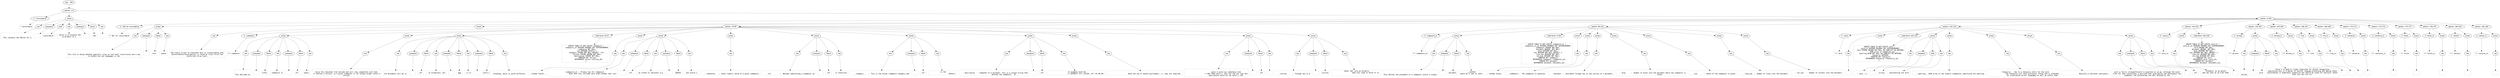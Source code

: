 digraph lpegNode {

node [fontname=Helvetica]
edge [style=dashed]

doc_0 [label="doc - 183"]


doc_0 -> { section_1}
{rank=same; section_1}

section_1 [label="section: 1-5"]


// END RANK doc_0

section_1 -> { header_2 prose_3 section_4}
{rank=same; header_2 prose_3 section_4}

header_2 [label="1 : Concordance"]

prose_3 [label="prose"]

section_4 [label="section: 6-181"]


// END RANK section_1

header_2 -> leaf_5
leaf_5  [color=Gray,shape=rectangle,fontname=Inconsolata,label="* Concordance"]
// END RANK header_2

prose_3 -> { raw_6 prespace_7 bold_8 raw_9 prespace_10 literal_11 raw_12}
{rank=same; raw_6 prespace_7 bold_8 raw_9 prespace_10 literal_11 raw_12}

raw_6 [label="raw"]

prespace_7 [label="prespace"]

bold_8 [label="bold"]

raw_9 [label="raw"]

prespace_10 [label="prespace"]

literal_11 [label="literal"]

raw_12 [label="raw"]


// END RANK prose_3

raw_6 -> leaf_13
leaf_13  [color=Gray,shape=rectangle,fontname=Inconsolata,label="

  This contains the SQLite for a"]
// END RANK raw_6

prespace_7 -> leaf_14
leaf_14  [color=Gray,shape=rectangle,fontname=Inconsolata,label=" "]
// END RANK prespace_7

bold_8 -> leaf_15
leaf_15  [color=Gray,shape=rectangle,fontname=Inconsolata,label="concordance"]
// END RANK bold_8

raw_9 -> leaf_16
leaf_16  [color=Gray,shape=rectangle,fontname=Inconsolata,label=", which is in essence the
co-product of a"]
// END RANK raw_9

prespace_10 -> leaf_17
leaf_17  [color=Gray,shape=rectangle,fontname=Inconsolata,label=" "]
// END RANK prespace_10

literal_11 -> leaf_18
leaf_18  [color=Gray,shape=rectangle,fontname=Inconsolata,label="Doc"]
// END RANK literal_11

raw_12 -> leaf_19
leaf_19  [color=Gray,shape=rectangle,fontname=Inconsolata,label=".
"]
// END RANK raw_12

section_4 -> { header_20 prose_21 prose_22 section_23 section_24 section_25 section_26 section_27 section_28 section_29 section_30 section_31 section_32 section_33 section_34 section_35 section_36}
{rank=same; header_20 prose_21 prose_22 section_23 section_24 section_25 section_26 section_27 section_28 section_29 section_30 section_31 section_32 section_33 section_34 section_35 section_36}

header_20 [label="2 : SQL for concordance"]

prose_21 [label="prose"]

prose_22 [label="prose"]

section_23 [label="section: 15-65"]

section_24 [label="section: 66-101"]

section_25 [label="section: 102-133"]

section_26 [label="section: 134-154"]

section_27 [label="section: 155-162"]

section_28 [label="section: 163-165"]

section_29 [label="section: 166-167"]

section_30 [label="section: 168-169"]

section_31 [label="section: 170-171"]

section_32 [label="section: 172-174"]

section_33 [label="section: 175-177"]

section_34 [label="section: 178-179"]

section_35 [label="section: 180-181"]

section_36 [label="section: 182-183"]


// END RANK section_4

header_20 -> leaf_37
leaf_37  [color=Gray,shape=rectangle,fontname=Inconsolata,label="** SQL for concordance"]
// END RANK header_20

prose_21 -> { raw_38 prespace_39 literal_40 raw_41}
{rank=same; raw_38 prespace_39 literal_40 raw_41}

raw_38 [label="raw"]

prespace_39 [label="prespace"]

literal_40 [label="literal"]

raw_41 [label="raw"]


// END RANK prose_21

raw_38 -> leaf_42
leaf_42  [color=Gray,shape=rectangle,fontname=Inconsolata,label="

This file is being handled specially since we lack both transclusion and a way
to handle non-Lua languages in the"]
// END RANK raw_38

prespace_39 -> leaf_43
leaf_43  [color=Gray,shape=rectangle,fontname=Inconsolata,label=" "]
// END RANK prespace_39

literal_40 -> leaf_44
leaf_44  [color=Gray,shape=rectangle,fontname=Inconsolata,label="knit"]
// END RANK literal_40

raw_41 -> leaf_45
leaf_45  [color=Gray,shape=rectangle,fontname=Inconsolata,label=" phase.
"]
// END RANK raw_41

prose_22 -> { raw_46}
{rank=same; raw_46}

raw_46 [label="raw"]


// END RANK prose_22

raw_46 -> leaf_47
leaf_47  [color=Gray,shape=rectangle,fontname=Inconsolata,label="
The luajit script to translate this to [[concordance.orb]
[@concordance/concordance]] is found at [[sql-strip.lua]
[@/etc/sql-strip.lua]].
"]
// END RANK raw_46

section_23 -> { header_48 prose_49 prose_50 prose_51 codeblock_52 prose_53 prose_54 prose_55 prose_56 prose_57 prose_58 prose_59 prose_60 prose_61}
{rank=same; header_48 prose_49 prose_50 prose_51 codeblock_52 prose_53 prose_54 prose_55 prose_56 prose_57 prose_58 prose_59 prose_60 prose_61}

header_48 [label="3 : codepoint"]

prose_49 [label="prose"]

prose_50 [label="prose"]

prose_51 [label="prose"]

codeblock_52 [label="code block 26-37"]

prose_53 [label="prose"]

prose_54 [label="prose"]

prose_55 [label="prose"]

prose_56 [label="prose"]

prose_57 [label="prose"]

prose_58 [label="prose"]

prose_59 [label="prose"]

prose_60 [label="prose"]

prose_61 [label="prose"]


// END RANK section_23

header_48 -> leaf_62
leaf_62  [color=Gray,shape=rectangle,fontname=Inconsolata,label="*** codepoint"]
// END RANK header_48

prose_49 -> { raw_63 prespace_64 literal_65 raw_66 prespace_67 literal_68 raw_69}
{rank=same; raw_63 prespace_64 literal_65 raw_66 prespace_67 literal_68 raw_69}

raw_63 [label="raw"]

prespace_64 [label="prespace"]

literal_65 [label="literal"]

raw_66 [label="raw"]

prespace_67 [label="prespace"]

literal_68 [label="literal"]

raw_69 [label="raw"]


// END RANK prose_49

raw_63 -> leaf_70
leaf_70  [color=Gray,shape=rectangle,fontname=Inconsolata,label="

This decribes an"]
// END RANK raw_63

prespace_64 -> leaf_71
leaf_71  [color=Gray,shape=rectangle,fontname=Inconsolata,label=" "]
// END RANK prespace_64

literal_65 -> leaf_72
leaf_72  [color=Gray,shape=rectangle,fontname=Inconsolata,label="ortho"]
// END RANK literal_65

raw_66 -> leaf_73
leaf_73  [color=Gray,shape=rectangle,fontname=Inconsolata,label=" codepoint in"]
// END RANK raw_66

prespace_67 -> leaf_74
leaf_74  [color=Gray,shape=rectangle,fontname=Inconsolata,label=" "]
// END RANK prespace_67

literal_68 -> leaf_75
leaf_75  [color=Gray,shape=rectangle,fontname=Inconsolata,label="utf"]
// END RANK literal_68

raw_69 -> leaf_76
leaf_76  [color=Gray,shape=rectangle,fontname=Inconsolata,label=" space.
"]
// END RANK raw_69

prose_50 -> { raw_77}
{rank=same; raw_77}

raw_77 [label="raw"]


// END RANK prose_50

raw_77 -> leaf_78
leaf_78  [color=Gray,shape=rectangle,fontname=Inconsolata,label="
Since this descends from Unicode and will stay compatible with that,
it defines a version, so a given codepoint is not unique except within a
version.
"]
// END RANK raw_77

prose_51 -> { raw_79 prespace_80 literal_81 raw_82 prespace_83 literal_84 raw_85 prespace_86 literal_87 raw_88}
{rank=same; raw_79 prespace_80 literal_81 raw_82 prespace_83 literal_84 raw_85 prespace_86 literal_87 raw_88}

raw_79 [label="raw"]

prespace_80 [label="prespace"]

literal_81 [label="literal"]

raw_82 [label="raw"]

prespace_83 [label="prespace"]

literal_84 [label="literal"]

raw_85 [label="raw"]

prespace_86 [label="prespace"]

literal_87 [label="literal"]

raw_88 [label="raw"]


// END RANK prose_51

raw_79 -> leaf_89
leaf_89  [color=Gray,shape=rectangle,fontname=Inconsolata,label="
Orb documents will be in"]
// END RANK raw_79

prespace_80 -> leaf_90
leaf_90  [color=Gray,shape=rectangle,fontname=Inconsolata,label=" "]
// END RANK prespace_80

literal_81 -> leaf_91
leaf_91  [color=Gray,shape=rectangle,fontname=Inconsolata,label="utf"]
// END RANK literal_81

raw_82 -> leaf_92
leaf_92  [color=Gray,shape=rectangle,fontname=Inconsolata,label=", no exceptions, but"]
// END RANK raw_82

prespace_83 -> leaf_93
leaf_93  [color=Gray,shape=rectangle,fontname=Inconsolata,label=" "]
// END RANK prespace_83

literal_84 -> leaf_94
leaf_94  [color=Gray,shape=rectangle,fontname=Inconsolata,label="ggg"]
// END RANK literal_84

raw_85 -> leaf_95
leaf_95  [color=Gray,shape=rectangle,fontname=Inconsolata,label=" is in"]
// END RANK raw_85

prespace_86 -> leaf_96
leaf_96  [color=Gray,shape=rectangle,fontname=Inconsolata,label=" "]
// END RANK prespace_86

literal_87 -> leaf_97
leaf_97  [color=Gray,shape=rectangle,fontname=Inconsolata,label="Latin-1"]
// END RANK literal_87

raw_88 -> leaf_98
leaf_98  [color=Gray,shape=rectangle,fontname=Inconsolata,label="
encoding, which is quite different.
"]
// END RANK raw_88

codeblock_52 -> leaf_99
leaf_99  [color=Gray,shape=rectangle,fontname=Inconsolata,label="CREATE TABLE IF NOT EXISTS codepoint (
   codepoint_id INTEGER PRIMARY KEY AUTOINCREMENT,
   codevalue NOT NULL,
   utf INTEGER default 1,
   category STRING NOT NULL DEFAULT 'utf',
   version STRING UNIQUE NOT NULL,
   destription STRING NOT NULL,
   FOREIGN KEY version
      REFERENCES versin (version_ID)
);"]
// END RANK codeblock_52

prose_53 -> { raw_100}
{rank=same; raw_100}

raw_100 [label="raw"]


// END RANK prose_53

raw_100 -> leaf_101
leaf_101  [color=Gray,shape=rectangle,fontname=Inconsolata,label="
- Schema fields :
"]
// END RANK raw_100

prose_54 -> { raw_102 prespace_103 literal_104 raw_105 prespace_106 literal_107 raw_108}
{rank=same; raw_102 prespace_103 literal_104 raw_105 prespace_106 literal_107 raw_108}

raw_102 [label="raw"]

prespace_103 [label="prespace"]

literal_104 [label="literal"]

raw_105 [label="raw"]

prespace_106 [label="prespace"]

literal_107 [label="literal"]

raw_108 [label="raw"]


// END RANK prose_54

raw_102 -> leaf_109
leaf_109  [color=Gray,shape=rectangle,fontname=Inconsolata,label="
   - codepoint_id :  Primary key for codepoint.
                     Note that this includes more code schemes than just
                    "]
// END RANK raw_102

prespace_103 -> leaf_110
leaf_110  [color=Gray,shape=rectangle,fontname=Inconsolata,label=" "]
// END RANK prespace_103

literal_104 -> leaf_111
leaf_111  [color=Gray,shape=rectangle,fontname=Inconsolata,label="utf"]
// END RANK literal_104

raw_105 -> leaf_112
leaf_112  [color=Gray,shape=rectangle,fontname=Inconsolata,label=", we intend to represent e.g."]
// END RANK raw_105

prespace_106 -> leaf_113
leaf_113  [color=Gray,shape=rectangle,fontname=Inconsolata,label=" "]
// END RANK prespace_106

literal_107 -> leaf_114
leaf_114  [color=Gray,shape=rectangle,fontname=Inconsolata,label="EBCDIC"]
// END RANK literal_107

raw_108 -> leaf_115
leaf_115  [color=Gray,shape=rectangle,fontname=Inconsolata,label=" and =Latin-1.
"]
// END RANK raw_108

prose_55 -> { raw_116}
{rank=same; raw_116}

raw_116 [label="raw"]


// END RANK prose_55

raw_116 -> leaf_117
leaf_117  [color=Gray,shape=rectangle,fontname=Inconsolata,label="
   - codevalue    :  Exact numeric value of a given codepoint.
"]
// END RANK raw_116

prose_56 -> { raw_118 prespace_119 literal_120 raw_121}
{rank=same; raw_118 prespace_119 literal_120 raw_121}

raw_118 [label="raw"]

prespace_119 [label="prespace"]

literal_120 [label="literal"]

raw_121 [label="raw"]


// END RANK prose_56

raw_118 -> leaf_122
leaf_122  [color=Gray,shape=rectangle,fontname=Inconsolata,label="
   - utf          :  Boolean identifying a codepoint as"]
// END RANK raw_118

prespace_119 -> leaf_123
leaf_123  [color=Gray,shape=rectangle,fontname=Inconsolata,label=" "]
// END RANK prespace_119

literal_120 -> leaf_124
leaf_124  [color=Gray,shape=rectangle,fontname=Inconsolata,label="utf"]
// END RANK literal_120

raw_121 -> leaf_125
leaf_125  [color=Gray,shape=rectangle,fontname=Inconsolata,label=" or otherwise.
"]
// END RANK raw_121

prose_57 -> { raw_126 prespace_127 literal_128 raw_129}
{rank=same; raw_126 prespace_127 literal_128 raw_129}

raw_126 [label="raw"]

prespace_127 [label="prespace"]

literal_128 [label="literal"]

raw_129 [label="raw"]


// END RANK prose_57

raw_126 -> leaf_130
leaf_130  [color=Gray,shape=rectangle,fontname=Inconsolata,label="
   - category     :  This is the actual codepoint category and"]
// END RANK raw_126

prespace_127 -> leaf_131
leaf_131  [color=Gray,shape=rectangle,fontname=Inconsolata,label=" "]
// END RANK prespace_127

literal_128 -> leaf_132
leaf_132  [color=Gray,shape=rectangle,fontname=Inconsolata,label="utf"]
// END RANK literal_128

raw_129 -> leaf_133
leaf_133  [color=Gray,shape=rectangle,fontname=Inconsolata,label=" is the
                     default.
"]
// END RANK raw_129

prose_58 -> { raw_134 prespace_135 literal_136 raw_137}
{rank=same; raw_134 prespace_135 literal_136 raw_137}

raw_134 [label="raw"]

prespace_135 [label="prespace"]

literal_136 [label="literal"]

raw_137 [label="raw"]


// END RANK prose_58

raw_134 -> leaf_138
leaf_138  [color=Gray,shape=rectangle,fontname=Inconsolata,label="
   - description  :  Somewhat of a misnomer, this is a unique string that
                     defines the codepoint.  In"]
// END RANK raw_134

prespace_135 -> leaf_139
leaf_139  [color=Gray,shape=rectangle,fontname=Inconsolata,label=" "]
// END RANK prespace_135

literal_136 -> leaf_140
leaf_140  [color=Gray,shape=rectangle,fontname=Inconsolata,label="utf"]
// END RANK literal_136

raw_137 -> leaf_141
leaf_141  [color=Gray,shape=rectangle,fontname=Inconsolata,label=" an example would be
                     «∞ INFINITY utf: U+221E, utf: E2 88 9E».
"]
// END RANK raw_137

prose_59 -> { raw_142}
{rank=same; raw_142}

raw_142 [label="raw"]


// END RANK prose_59

raw_142 -> leaf_143
leaf_143  [color=Gray,shape=rectangle,fontname=Inconsolata,label="
                     Note the use of double guillemets: «», they are required.
"]
// END RANK raw_142

prose_60 -> { raw_144 prespace_145 literal_146 raw_147}
{rank=same; raw_144 prespace_145 literal_146 raw_147}

raw_144 [label="raw"]

prespace_145 [label="prespace"]

literal_146 [label="literal"]

raw_147 [label="raw"]


// END RANK prose_60

raw_144 -> leaf_148
leaf_148  [color=Gray,shape=rectangle,fontname=Inconsolata,label="
                     Latin-1 would say something like
                     «¬ NOT SIGN Latin-1: etc» but the not sign and
                     description would all be Latin-1, not"]
// END RANK raw_144

prespace_145 -> leaf_149
leaf_149  [color=Gray,shape=rectangle,fontname=Inconsolata,label=" "]
// END RANK prespace_145

literal_146 -> leaf_150
leaf_150  [color=Gray,shape=rectangle,fontname=Inconsolata,label="utf"]
// END RANK literal_146

raw_147 -> leaf_151
leaf_151  [color=Gray,shape=rectangle,fontname=Inconsolata,label=".
"]
// END RANK raw_147

prose_61 -> { raw_152 prespace_153 literal_154 raw_155}
{rank=same; raw_152 prespace_153 literal_154 raw_155}

raw_152 [label="raw"]

prespace_153 [label="prespace"]

literal_154 [label="literal"]

raw_155 [label="raw"]


// END RANK prose_61

raw_152 -> leaf_156
leaf_156  [color=Gray,shape=rectangle,fontname=Inconsolata,label="
   - version      :  Foreign key to a"]
// END RANK raw_152

prespace_153 -> leaf_157
leaf_157  [color=Gray,shape=rectangle,fontname=Inconsolata,label=" "]
// END RANK prespace_153

literal_154 -> leaf_158
leaf_158  [color=Gray,shape=rectangle,fontname=Inconsolata,label="version"]
// END RANK literal_154

raw_155 -> leaf_159
leaf_159  [color=Gray,shape=rectangle,fontname=Inconsolata,label=" table. Not sure we actually
                     need this come to think of it.

"]
// END RANK raw_155

section_24 -> { header_160 prose_161 codeblock_162 prose_163 prose_164 prose_165 prose_166 prose_167 prose_168 prose_169}
{rank=same; header_160 prose_161 codeblock_162 prose_163 prose_164 prose_165 prose_166 prose_167 prose_168 prose_169}

header_160 [label="3 : codepoint_in"]

prose_161 [label="prose"]

codeblock_162 [label="code block 71-84"]

prose_163 [label="prose"]

prose_164 [label="prose"]

prose_165 [label="prose"]

prose_166 [label="prose"]

prose_167 [label="prose"]

prose_168 [label="prose"]

prose_169 [label="prose"]


// END RANK section_24

header_160 -> leaf_170
leaf_170  [color=Gray,shape=rectangle,fontname=Inconsolata,label="*** codepoint_in"]
// END RANK header_160

prose_161 -> { raw_171 prespace_172 literal_173 raw_174}
{rank=same; raw_171 prespace_172 literal_173 raw_174}

raw_171 [label="raw"]

prespace_172 [label="prespace"]

literal_173 [label="literal"]

raw_174 [label="raw"]


// END RANK prose_161

raw_171 -> leaf_175
leaf_175  [color=Gray,shape=rectangle,fontname=Inconsolata,label="

This defines the placement of a codepoint within a single"]
// END RANK raw_171

prespace_172 -> leaf_176
leaf_176  [color=Gray,shape=rectangle,fontname=Inconsolata,label=" "]
// END RANK prespace_172

literal_173 -> leaf_177
leaf_177  [color=Gray,shape=rectangle,fontname=Inconsolata,label="document"]
// END RANK literal_173

raw_174 -> leaf_178
leaf_178  [color=Gray,shape=rectangle,fontname=Inconsolata,label=", another
table we'll get to later.
"]
// END RANK raw_174

codeblock_162 -> leaf_179
leaf_179  [color=Gray,shape=rectangle,fontname=Inconsolata,label="CREATE TABLE IF NOT EXISTS codepoint_in (
   codepoint_in_id INTEGER PRIMARY KEY AUTOINCREMENT,
   codepoint UNIQUE NOT NULL,
   document UNIQUE, NOT NULL,
   disp INTEGER NOT NULL,
   wid INTEGER NOT NULL DEFAULT 1,
   line_num INTEGER NOT NULL,
   col_num INTEGER NOT NULL,
   FOREIGN KEY codepoint
      REFERENCES codepoint (codepoint_id),
   FOREGN KEY document
      REFERENCES document (document_id),"]
// END RANK codeblock_162

prose_163 -> { raw_180}
{rank=same; raw_180}

raw_180 [label="raw"]


// END RANK prose_163

raw_180 -> leaf_181
leaf_181  [color=Gray,shape=rectangle,fontname=Inconsolata,label="
- Schema fields
"]
// END RANK raw_180

prose_164 -> { raw_182}
{rank=same; raw_182}

raw_182 [label="raw"]


// END RANK prose_164

raw_182 -> leaf_183
leaf_183  [color=Gray,shape=rectangle,fontname=Inconsolata,label="
   - codepoint :  The codepoint in question
"]
// END RANK raw_182

prose_165 -> { raw_184}
{rank=same; raw_184}

raw_184 [label="raw"]


// END RANK prose_165

raw_184 -> leaf_185
leaf_185  [color=Gray,shape=rectangle,fontname=Inconsolata,label="
   - document  :  Doccument foreign key to one version of a document.
"]
// END RANK raw_184

prose_166 -> { raw_186}
{rank=same; raw_186}

raw_186 [label="raw"]


// END RANK prose_166

raw_186 -> leaf_187
leaf_187  [color=Gray,shape=rectangle,fontname=Inconsolata,label="
   - disp      :  Number of bytes into the document where the codepoint is
                  found.
"]
// END RANK raw_186

prose_167 -> { raw_188}
{rank=same; raw_188}

raw_188 [label="raw"]


// END RANK prose_167

raw_188 -> leaf_189
leaf_189  [color=Gray,shape=rectangle,fontname=Inconsolata,label="
   - wid       :  Width of the codepoint in bytes.
"]
// END RANK raw_188

prose_168 -> { raw_190}
{rank=same; raw_190}

raw_190 [label="raw"]


// END RANK prose_168

raw_190 -> leaf_191
leaf_191  [color=Gray,shape=rectangle,fontname=Inconsolata,label="
   - line_num  :  Number of lines into the document.
"]
// END RANK raw_190

prose_169 -> { raw_192}
{rank=same; raw_192}

raw_192 [label="raw"]


// END RANK prose_169

raw_192 -> leaf_193
leaf_193  [color=Gray,shape=rectangle,fontname=Inconsolata,label="
   - col_num   :  Number of columns into the document.

"]
// END RANK raw_192

section_25 -> { header_194 prose_195 codeblock_196 prose_197 prose_198 prose_199 prose_200 prose_201}
{rank=same; header_194 prose_195 codeblock_196 prose_197 prose_198 prose_199 prose_200 prose_201}

header_194 [label="3 : word"]

prose_195 [label="prose"]

codeblock_196 [label="code block 104-114"]

prose_197 [label="prose"]

prose_198 [label="prose"]

prose_199 [label="prose"]

prose_200 [label="prose"]

prose_201 [label="prose"]


// END RANK section_25

header_194 -> leaf_202
leaf_202  [color=Gray,shape=rectangle,fontname=Inconsolata,label="*** word"]
// END RANK header_194

prose_195 -> { raw_203}
{rank=same; raw_203}

raw_203 [label="raw"]


// END RANK prose_195

raw_203 -> leaf_204
leaf_204  [color=Gray,shape=rectangle,fontname=Inconsolata,label="
"]
// END RANK raw_203

codeblock_196 -> leaf_205
leaf_205  [color=Gray,shape=rectangle,fontname=Inconsolata,label="CREATE TABLE IF NOT EXISTS word (
   word_id INTEGER PRIMARY KEY AUTOINCREMENT,
   word STRING UNIQUE NOT NULL ON CONFLICT DO NOTHING,
   -- JSON array of codepoint_ids
   spelling BLOB NOT NULL ON CONFLICT DO NOTHING,
   thesaurus INTEGER,
   FOREIGN KEY thesaurus
      REFERENCES thesaurus (thesaurus_id)
);"]
// END RANK codeblock_196

prose_197 -> { raw_206 prespace_207 bold_208 raw_209}
{rank=same; raw_206 prespace_207 bold_208 raw_209}

raw_206 [label="raw"]

prespace_207 [label="prespace"]

bold_208 [label="bold"]

raw_209 [label="raw"]


// END RANK prose_197

raw_206 -> leaf_210
leaf_210  [color=Gray,shape=rectangle,fontname=Inconsolata,label="
   - word : A"]
// END RANK raw_206

prespace_207 -> leaf_211
leaf_211  [color=Gray,shape=rectangle,fontname=Inconsolata,label=" "]
// END RANK prespace_207

bold_208 -> leaf_212
leaf_212  [color=Gray,shape=rectangle,fontname=Inconsolata,label="string"]
// END RANK bold_208

raw_209 -> leaf_213
leaf_213  [color=Gray,shape=rectangle,fontname=Inconsolata,label=" representing the word.
"]
// END RANK raw_209

prose_198 -> { raw_214}
{rank=same; raw_214}

raw_214 [label="raw"]


// END RANK prose_198

raw_214 -> leaf_215
leaf_215  [color=Gray,shape=rectangle,fontname=Inconsolata,label="
   - spelling : JSON array of the numeric codepoints specifying the spelling.
"]
// END RANK raw_214

prose_199 -> { raw_216}
{rank=same; raw_216}

raw_216 [label="raw"]


// END RANK prose_199

raw_216 -> leaf_217
leaf_217  [color=Gray,shape=rectangle,fontname=Inconsolata,label="
   - thesaurus :  Key to a thesaurus entry for the word.
                  The thesaurus will have dictionary fields and is intended
                  for translation across languages as well as within them
"]
// END RANK raw_216

prose_200 -> { raw_218}
{rank=same; raw_218}

raw_218 [label="raw"]


// END RANK prose_200

raw_218 -> leaf_219
leaf_219  [color=Gray,shape=rectangle,fontname=Inconsolata,label="
                  Basically a personal wiktionary.
"]
// END RANK raw_218

prose_201 -> { raw_220 prespace_221 literal_222 raw_223}
{rank=same; raw_220 prespace_221 literal_222 raw_223}

raw_220 [label="raw"]

prespace_221 [label="prespace"]

literal_222 [label="literal"]

raw_223 [label="raw"]


// END RANK prose_201

raw_220 -> leaf_224
leaf_224  [color=Gray,shape=rectangle,fontname=Inconsolata,label="
word is fairly straightforward to populate as we go, although the exact
rules for what constitutes a word and what punctuation and whitespace vary
somewhat, the differences are well defined by the"]
// END RANK raw_220

prespace_221 -> leaf_225
leaf_225  [color=Gray,shape=rectangle,fontname=Inconsolata,label=" "]
// END RANK prespace_221

literal_222 -> leaf_226
leaf_226  [color=Gray,shape=rectangle,fontname=Inconsolata,label="utf"]
// END RANK literal_222

raw_223 -> leaf_227
leaf_227  [color=Gray,shape=rectangle,fontname=Inconsolata,label=" standard, wo we merely
 aad new ones as we find them.

"]
// END RANK raw_223

section_26 -> { header_228 prose_229 codeblock_230}
{rank=same; header_228 prose_229 codeblock_230}

header_228 [label="3 : word_in"]

prose_229 [label="prose"]

codeblock_230 [label="code block 136-149"]


// END RANK section_26

header_228 -> leaf_231
leaf_231  [color=Gray,shape=rectangle,fontname=Inconsolata,label="*** word_in"]
// END RANK header_228

prose_229 -> { raw_232}
{rank=same; raw_232}

raw_232 [label="raw"]


// END RANK prose_229

raw_232 -> leaf_233
leaf_233  [color=Gray,shape=rectangle,fontname=Inconsolata,label="
"]
// END RANK raw_232

codeblock_230 -> leaf_234
leaf_234  [color=Gray,shape=rectangle,fontname=Inconsolata,label="CREATE TABLE IF NOT EXISTS word_in (
   word_in_id INTEGER PRIMARY KEY AUTOINCREMENT,
   word UNIQUE NOT NULL,
   document UNIQUE, NOT NULL,
   disp INTEGER NOT NULL,
   wid INTEGER NOT NULL DEFAULT 1,
   line_num INTEGER NOT NULL,
   col_num INTEGER NOT NULL,
   FOREIGN KEY word
      REFERENCES word (word_id),
   FOREGN KEY document
      REFERENCES document (document_id),"]
// END RANK codeblock_230

section_27 -> { header_235 prose_236}
{rank=same; header_235 prose_236}

header_235 [label="3 : phrase"]

prose_236 [label="prose"]


// END RANK section_27

header_235 -> leaf_237
leaf_237  [color=Gray,shape=rectangle,fontname=Inconsolata,label="*** phrase"]
// END RANK header_235

prose_236 -> { raw_238 prespace_239 literal_240 raw_241}
{rank=same; raw_238 prespace_239 literal_240 raw_241}

raw_238 [label="raw"]

prespace_239 [label="prespace"]

literal_240 [label="literal"]

raw_241 [label="raw"]


// END RANK prose_236

raw_238 -> leaf_242
leaf_242  [color=Gray,shape=rectangle,fontname=Inconsolata,label="

Unlike"]
// END RANK raw_238

prespace_239 -> leaf_243
leaf_243  [color=Gray,shape=rectangle,fontname=Inconsolata,label=" "]
// END RANK prespace_239

literal_240 -> leaf_244
leaf_244  [color=Gray,shape=rectangle,fontname=Inconsolata,label="word"]
// END RANK literal_240

raw_241 -> leaf_245
leaf_245  [color=Gray,shape=rectangle,fontname=Inconsolata,label=" there's no good or linear algorithm for phrase recognition,
populating this is a matter of natural languag processing and making these
concordances is moderately expensive and should be saved for editions rather
than just any orb run.

"]
// END RANK raw_241

section_28 -> { header_246 prose_247}
{rank=same; header_246 prose_247}

header_246 [label="3 : phrase_in"]

prose_247 [label="prose"]


// END RANK section_28

header_246 -> leaf_248
leaf_248  [color=Gray,shape=rectangle,fontname=Inconsolata,label="*** phrase_in"]
// END RANK header_246

prose_247 -> { raw_249}
{rank=same; raw_249}

raw_249 [label="raw"]


// END RANK prose_247

raw_249 -> leaf_250
leaf_250  [color=Gray,shape=rectangle,fontname=Inconsolata,label="

"]
// END RANK raw_249

section_29 -> { header_251 prose_252}
{rank=same; header_251 prose_252}

header_251 [label="3 : line"]

prose_252 [label="prose"]


// END RANK section_29

header_251 -> leaf_253
leaf_253  [color=Gray,shape=rectangle,fontname=Inconsolata,label="*** line"]
// END RANK header_251

prose_252 -> { raw_254}
{rank=same; raw_254}

raw_254 [label="raw"]


// END RANK prose_252

raw_254 -> leaf_255
leaf_255  [color=Gray,shape=rectangle,fontname=Inconsolata,label="
"]
// END RANK raw_254

section_30 -> { header_256 prose_257}
{rank=same; header_256 prose_257}

header_256 [label="3 : line_in"]

prose_257 [label="prose"]


// END RANK section_30

header_256 -> leaf_258
leaf_258  [color=Gray,shape=rectangle,fontname=Inconsolata,label="*** line_in"]
// END RANK header_256

prose_257 -> { raw_259}
{rank=same; raw_259}

raw_259 [label="raw"]


// END RANK prose_257

raw_259 -> leaf_260
leaf_260  [color=Gray,shape=rectangle,fontname=Inconsolata,label="
"]
// END RANK raw_259

section_31 -> { header_261 prose_262}
{rank=same; header_261 prose_262}

header_261 [label="3 : sentence"]

prose_262 [label="prose"]


// END RANK section_31

header_261 -> leaf_263
leaf_263  [color=Gray,shape=rectangle,fontname=Inconsolata,label="*** sentence"]
// END RANK header_261

prose_262 -> { raw_264}
{rank=same; raw_264}

raw_264 [label="raw"]


// END RANK prose_262

raw_264 -> leaf_265
leaf_265  [color=Gray,shape=rectangle,fontname=Inconsolata,label="
"]
// END RANK raw_264

section_32 -> { header_266 prose_267}
{rank=same; header_266 prose_267}

header_266 [label="3 : sentence_in"]

prose_267 [label="prose"]


// END RANK section_32

header_266 -> leaf_268
leaf_268  [color=Gray,shape=rectangle,fontname=Inconsolata,label="*** sentence_in"]
// END RANK header_266

prose_267 -> { raw_269}
{rank=same; raw_269}

raw_269 [label="raw"]


// END RANK prose_267

raw_269 -> leaf_270
leaf_270  [color=Gray,shape=rectangle,fontname=Inconsolata,label="

"]
// END RANK raw_269

section_33 -> { header_271 prose_272}
{rank=same; header_271 prose_272}

header_271 [label="3 : block"]

prose_272 [label="prose"]


// END RANK section_33

header_271 -> leaf_273
leaf_273  [color=Gray,shape=rectangle,fontname=Inconsolata,label="*** block"]
// END RANK header_271

prose_272 -> { raw_274}
{rank=same; raw_274}

raw_274 [label="raw"]


// END RANK prose_272

raw_274 -> leaf_275
leaf_275  [color=Gray,shape=rectangle,fontname=Inconsolata,label="

"]
// END RANK raw_274

section_34 -> { header_276 prose_277}
{rank=same; header_276 prose_277}

header_276 [label="3 : block_in"]

prose_277 [label="prose"]


// END RANK section_34

header_276 -> leaf_278
leaf_278  [color=Gray,shape=rectangle,fontname=Inconsolata,label="*** block_in"]
// END RANK header_276

prose_277 -> { raw_279}
{rank=same; raw_279}

raw_279 [label="raw"]


// END RANK prose_277

raw_279 -> leaf_280
leaf_280  [color=Gray,shape=rectangle,fontname=Inconsolata,label="
"]
// END RANK raw_279

section_35 -> { header_281 prose_282}
{rank=same; header_281 prose_282}

header_281 [label="3 : section"]

prose_282 [label="prose"]


// END RANK section_35

header_281 -> leaf_283
leaf_283  [color=Gray,shape=rectangle,fontname=Inconsolata,label="*** section"]
// END RANK header_281

prose_282 -> { raw_284}
{rank=same; raw_284}

raw_284 [label="raw"]


// END RANK prose_282

raw_284 -> leaf_285
leaf_285  [color=Gray,shape=rectangle,fontname=Inconsolata,label="
"]
// END RANK raw_284

section_36 -> { header_286 prose_287}
{rank=same; header_286 prose_287}

header_286 [label="3 : section_in"]

prose_287 [label="prose"]


// END RANK section_36

header_286 -> leaf_288
leaf_288  [color=Gray,shape=rectangle,fontname=Inconsolata,label="*** section_in"]
// END RANK header_286

prose_287 -> { raw_289}
{rank=same; raw_289}

raw_289 [label="raw"]


// END RANK prose_287

raw_289 -> leaf_290
leaf_290  [color=Gray,shape=rectangle,fontname=Inconsolata,label="
"]
// END RANK raw_289


}
